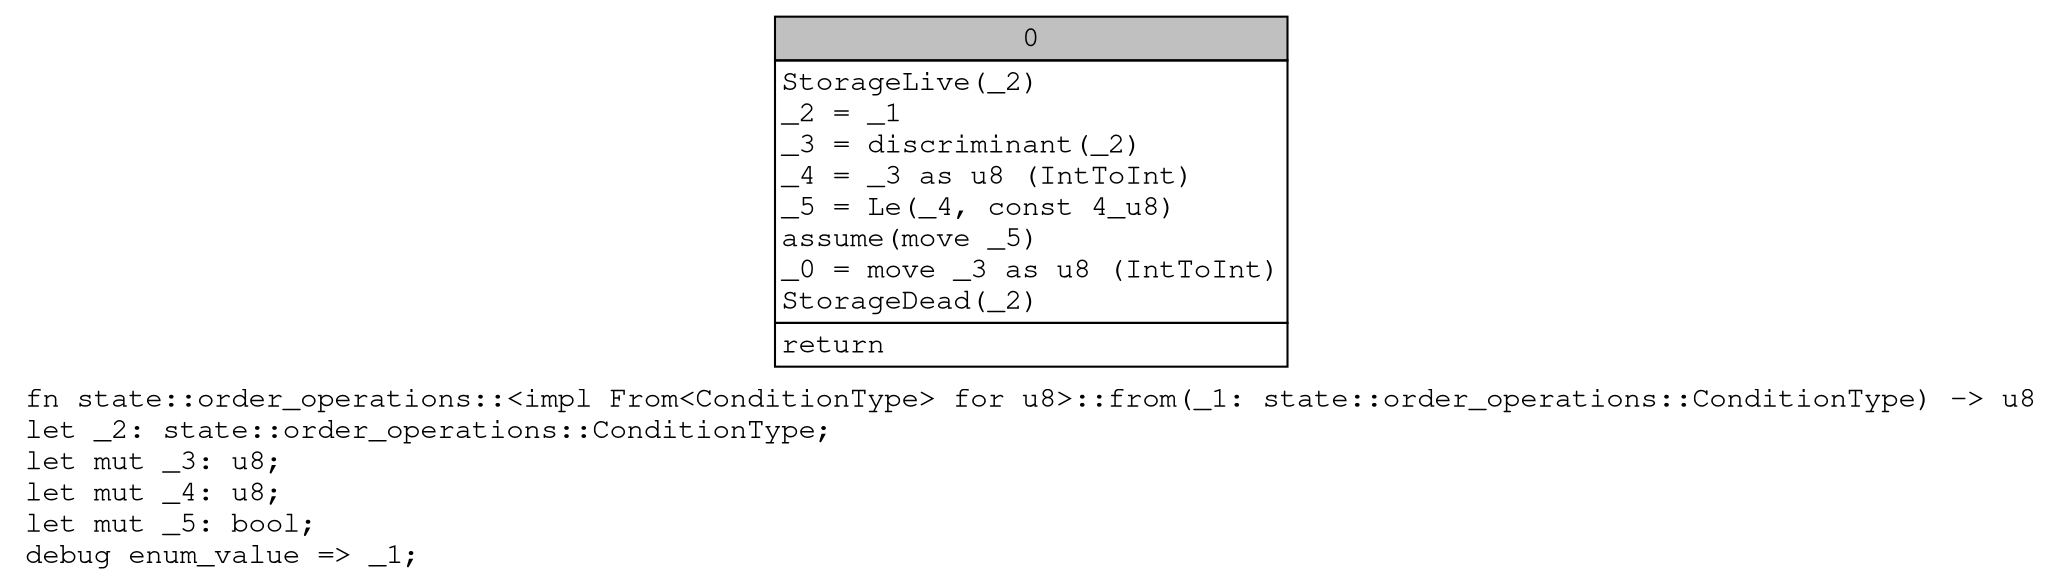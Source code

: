 digraph Mir_0_8548 {
    graph [fontname="Courier, monospace"];
    node [fontname="Courier, monospace"];
    edge [fontname="Courier, monospace"];
    label=<fn state::order_operations::&lt;impl From&lt;ConditionType&gt; for u8&gt;::from(_1: state::order_operations::ConditionType) -&gt; u8<br align="left"/>let _2: state::order_operations::ConditionType;<br align="left"/>let mut _3: u8;<br align="left"/>let mut _4: u8;<br align="left"/>let mut _5: bool;<br align="left"/>debug enum_value =&gt; _1;<br align="left"/>>;
    bb0__0_8548 [shape="none", label=<<table border="0" cellborder="1" cellspacing="0"><tr><td bgcolor="gray" align="center" colspan="1">0</td></tr><tr><td align="left" balign="left">StorageLive(_2)<br/>_2 = _1<br/>_3 = discriminant(_2)<br/>_4 = _3 as u8 (IntToInt)<br/>_5 = Le(_4, const 4_u8)<br/>assume(move _5)<br/>_0 = move _3 as u8 (IntToInt)<br/>StorageDead(_2)<br/></td></tr><tr><td align="left">return</td></tr></table>>];
}
